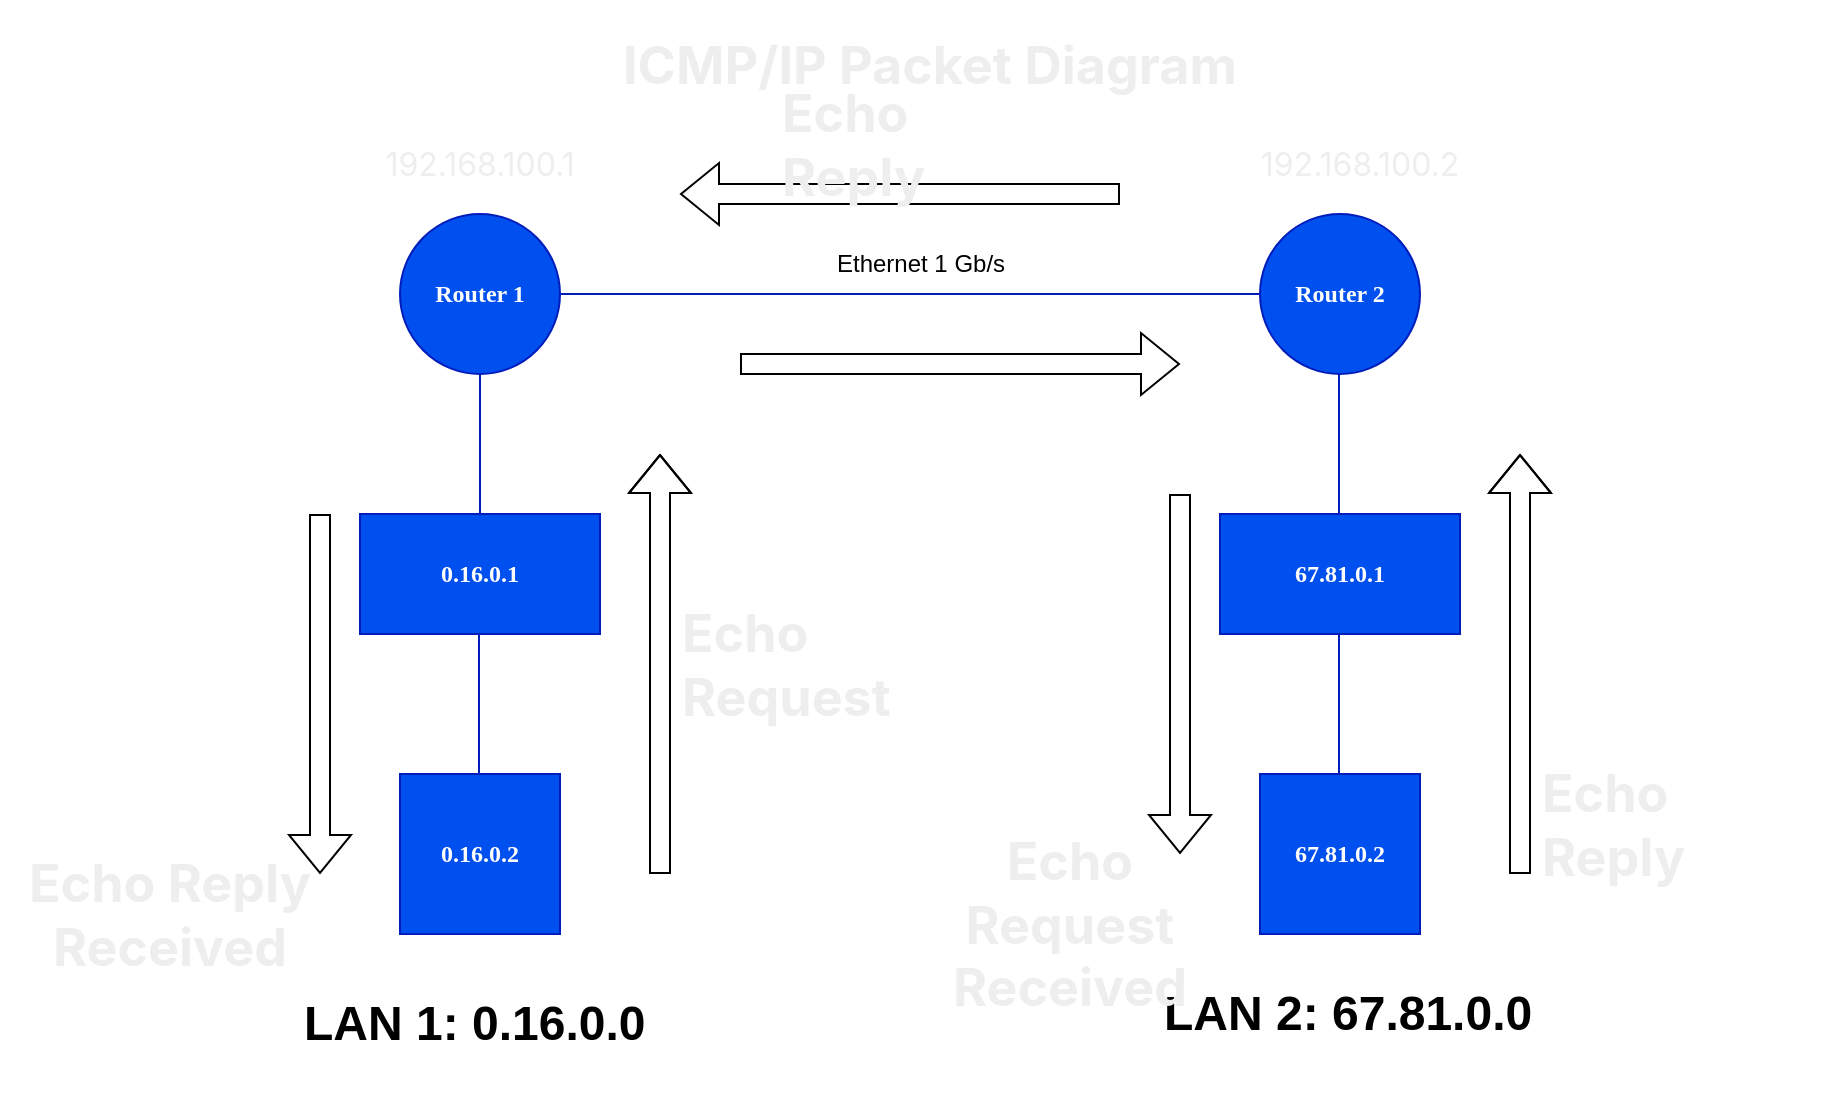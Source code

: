<mxfile version="27.0.2">
  <diagram name="Page-1" id="qWaj_lGzpXahy7tZVfa3">
    <mxGraphModel dx="2350" dy="596" grid="1" gridSize="10" guides="1" tooltips="1" connect="1" arrows="1" fold="1" page="1" pageScale="1" pageWidth="850" pageHeight="1100" math="0" shadow="0">
      <root>
        <mxCell id="0" />
        <mxCell id="1" parent="0" />
        <mxCell id="z9A6pVNQ0esQxOItZzgv-1" value="0.16.0.2" style="aspect=fixed;labelBackgroundColor=none;fillColor=#0050ef;strokeColor=#001DBC;fontColor=#ffffff;fontStyle=1;fontFamily=Verdana;whiteSpace=wrap;labelBorderColor=none;textShadow=0;" parent="1" vertex="1">
          <mxGeometry x="130" y="430" width="80" height="80" as="geometry" />
        </mxCell>
        <mxCell id="z9A6pVNQ0esQxOItZzgv-4" value="0.16.0.1" style="rounded=0;strokeColor=#001DBC;fillColor=#0050ef;labelBackgroundColor=none;fontColor=#ffffff;fontStyle=1;fontFamily=Verdana;whiteSpace=wrap;labelBorderColor=none;textShadow=0;" parent="1" vertex="1">
          <mxGeometry x="110" y="300" width="120" height="60" as="geometry" />
        </mxCell>
        <mxCell id="z9A6pVNQ0esQxOItZzgv-9" value="67.81.0.2" style="aspect=fixed;labelBackgroundColor=none;fillColor=#0050ef;strokeColor=#001DBC;fontColor=#ffffff;fontStyle=1;fontFamily=Verdana;whiteSpace=wrap;labelBorderColor=none;textShadow=0;" parent="1" vertex="1">
          <mxGeometry x="560" y="430" width="80" height="80" as="geometry" />
        </mxCell>
        <mxCell id="z9A6pVNQ0esQxOItZzgv-12" value="67.81.0.1" style="rounded=0;labelBackgroundColor=none;fillColor=#0050ef;strokeColor=#001DBC;fontColor=#ffffff;fontStyle=1;fontFamily=Verdana;whiteSpace=wrap;labelBorderColor=none;textShadow=0;" parent="1" vertex="1">
          <mxGeometry x="540" y="300" width="120" height="60" as="geometry" />
        </mxCell>
        <mxCell id="z9A6pVNQ0esQxOItZzgv-13" value="Router 1" style="ellipse;aspect=fixed;labelBackgroundColor=none;fillColor=#0050ef;strokeColor=#001DBC;fontColor=#ffffff;fontStyle=1;fontFamily=Verdana;whiteSpace=wrap;labelBorderColor=none;textShadow=0;" parent="1" vertex="1">
          <mxGeometry x="130" y="150" width="80" height="80" as="geometry" />
        </mxCell>
        <mxCell id="z9A6pVNQ0esQxOItZzgv-14" value="Router 2" style="ellipse;aspect=fixed;labelBackgroundColor=none;fillColor=#0050ef;strokeColor=#001DBC;fontColor=#ffffff;fontStyle=1;fontFamily=Verdana;whiteSpace=wrap;labelBorderColor=none;textShadow=0;" parent="1" vertex="1">
          <mxGeometry x="560" y="150" width="80" height="80" as="geometry" />
        </mxCell>
        <mxCell id="z9A6pVNQ0esQxOItZzgv-21" value="" style="endArrow=none;rounded=0;entryX=0.5;entryY=1;entryDx=0;entryDy=0;exitX=0.5;exitY=0;exitDx=0;exitDy=0;labelBackgroundColor=none;strokeColor=#001DBC;fontColor=default;fillColor=#0050ef;fontStyle=1;fontFamily=Verdana;labelBorderColor=none;textShadow=0;" parent="1" source="z9A6pVNQ0esQxOItZzgv-4" target="z9A6pVNQ0esQxOItZzgv-13" edge="1">
          <mxGeometry width="50" height="50" relative="1" as="geometry">
            <mxPoint x="400" y="350" as="sourcePoint" />
            <mxPoint x="450" y="300" as="targetPoint" />
          </mxGeometry>
        </mxCell>
        <mxCell id="z9A6pVNQ0esQxOItZzgv-24" value="" style="endArrow=none;rounded=0;entryX=0.5;entryY=1;entryDx=0;entryDy=0;exitX=0.5;exitY=0;exitDx=0;exitDy=0;labelBackgroundColor=none;strokeColor=#001DBC;fontColor=default;fillColor=#0050ef;fontStyle=1;fontFamily=Verdana;labelBorderColor=none;textShadow=0;" parent="1" edge="1">
          <mxGeometry width="50" height="50" relative="1" as="geometry">
            <mxPoint x="169.5" y="430" as="sourcePoint" />
            <mxPoint x="169.5" y="360" as="targetPoint" />
          </mxGeometry>
        </mxCell>
        <mxCell id="z9A6pVNQ0esQxOItZzgv-28" value="" style="endArrow=none;rounded=0;entryX=0.5;entryY=1;entryDx=0;entryDy=0;exitX=0.5;exitY=0;exitDx=0;exitDy=0;labelBackgroundColor=none;strokeColor=#001DBC;fontColor=default;fillColor=#0050ef;fontStyle=1;fontFamily=Verdana;labelBorderColor=none;textShadow=0;" parent="1" edge="1">
          <mxGeometry width="50" height="50" relative="1" as="geometry">
            <mxPoint x="599.5" y="300" as="sourcePoint" />
            <mxPoint x="599.5" y="230" as="targetPoint" />
          </mxGeometry>
        </mxCell>
        <mxCell id="z9A6pVNQ0esQxOItZzgv-29" value="" style="endArrow=none;rounded=0;entryX=0;entryY=0.5;entryDx=0;entryDy=0;exitX=1;exitY=0.5;exitDx=0;exitDy=0;labelBackgroundColor=none;strokeColor=#001DBC;fontColor=default;fillColor=#0050ef;fontStyle=1;fontFamily=Verdana;labelBorderColor=none;textShadow=0;" parent="1" source="z9A6pVNQ0esQxOItZzgv-13" target="z9A6pVNQ0esQxOItZzgv-14" edge="1">
          <mxGeometry width="50" height="50" relative="1" as="geometry">
            <mxPoint x="400" y="350" as="sourcePoint" />
            <mxPoint x="450" y="300" as="targetPoint" />
          </mxGeometry>
        </mxCell>
        <mxCell id="z9A6pVNQ0esQxOItZzgv-31" value="&lt;h1&gt;LAN 1: 0.16.0.0&lt;/h1&gt;" style="text;strokeColor=none;align=left;fillColor=none;html=1;verticalAlign=middle;whiteSpace=wrap;rounded=0;fontColor=default;" parent="1" vertex="1">
          <mxGeometry x="80" y="520" width="180" height="70" as="geometry" />
        </mxCell>
        <mxCell id="z9A6pVNQ0esQxOItZzgv-33" value="&lt;h1&gt;LAN 2: 67.81.0.0&lt;/h1&gt;" style="text;strokeColor=none;align=left;fillColor=none;html=1;verticalAlign=middle;whiteSpace=wrap;rounded=0;fontColor=default;" parent="1" vertex="1">
          <mxGeometry x="510" y="515" width="200" height="70" as="geometry" />
        </mxCell>
        <mxCell id="z9A6pVNQ0esQxOItZzgv-34" value="&lt;span style=&quot;font-family: -apple-system, BlinkMacSystemFont, &amp;quot;Segoe UI&amp;quot;, &amp;quot;Noto Sans&amp;quot;, Helvetica, Arial, sans-serif, &amp;quot;Apple Color Emoji&amp;quot;, &amp;quot;Segoe UI Emoji&amp;quot;; font-size: 16px; text-align: start;&quot;&gt;192.168.100.1&lt;/span&gt;" style="text;strokeColor=none;align=center;fillColor=none;html=1;verticalAlign=middle;whiteSpace=wrap;rounded=0;fontColor=light-dark(#EEEEEE, #f4f0f0);" parent="1" vertex="1">
          <mxGeometry x="140" y="110" width="60" height="30" as="geometry" />
        </mxCell>
        <mxCell id="z9A6pVNQ0esQxOItZzgv-35" value="&lt;span style=&quot;font-family: -apple-system, BlinkMacSystemFont, &amp;quot;Segoe UI&amp;quot;, &amp;quot;Noto Sans&amp;quot;, Helvetica, Arial, sans-serif, &amp;quot;Apple Color Emoji&amp;quot;, &amp;quot;Segoe UI Emoji&amp;quot;; font-size: 16px; text-align: start;&quot;&gt;192.168.100.2&lt;/span&gt;" style="text;strokeColor=none;align=center;fillColor=none;html=1;verticalAlign=middle;whiteSpace=wrap;rounded=0;fontColor=light-dark(#EEEEEE, #f4f0f0);" parent="1" vertex="1">
          <mxGeometry x="580" y="110" width="60" height="30" as="geometry" />
        </mxCell>
        <mxCell id="z9A6pVNQ0esQxOItZzgv-36" value="&lt;h1 style=&quot;text-align: start;&quot;&gt;&lt;font face=&quot;-apple-system, BlinkMacSystemFont, Segoe UI, Noto Sans, Helvetica, Arial, sans-serif, Apple Color Emoji, Segoe UI Emoji&quot;&gt;&lt;span style=&quot;font-size: 26px;&quot;&gt;ICMP/IP Packet Diagram&lt;/span&gt;&lt;/font&gt;&lt;/h1&gt;" style="text;strokeColor=none;align=center;fillColor=none;html=1;verticalAlign=middle;whiteSpace=wrap;rounded=0;fontColor=light-dark(#EEEEEE, #f4f0f0);fontStyle=1" parent="1" vertex="1">
          <mxGeometry x="240" y="60" width="310" height="30" as="geometry" />
        </mxCell>
        <mxCell id="z9A6pVNQ0esQxOItZzgv-37" value="Ethernet 1 Gb/s" style="text;strokeColor=none;align=center;fillColor=none;verticalAlign=middle;rounded=0;fontColor=default;html=1;" parent="1" vertex="1">
          <mxGeometry x="330" y="160" width="120" height="30" as="geometry" />
        </mxCell>
        <mxCell id="TZuwReDzWJUc-sn61Xls-1" value="" style="endArrow=none;rounded=0;entryX=0.5;entryY=1;entryDx=0;entryDy=0;exitX=0.5;exitY=0;exitDx=0;exitDy=0;labelBackgroundColor=none;strokeColor=#001DBC;fontColor=default;fillColor=#0050ef;fontStyle=1;fontFamily=Verdana;labelBorderColor=none;textShadow=0;" edge="1" parent="1">
          <mxGeometry width="50" height="50" relative="1" as="geometry">
            <mxPoint x="599.5" y="430" as="sourcePoint" />
            <mxPoint x="599.5" y="360" as="targetPoint" />
          </mxGeometry>
        </mxCell>
        <mxCell id="TZuwReDzWJUc-sn61Xls-2" value="" style="shape=flexArrow;endArrow=classic;html=1;rounded=0;" edge="1" parent="1">
          <mxGeometry width="50" height="50" relative="1" as="geometry">
            <mxPoint x="90" y="300" as="sourcePoint" />
            <mxPoint x="90" y="480" as="targetPoint" />
          </mxGeometry>
        </mxCell>
        <mxCell id="TZuwReDzWJUc-sn61Xls-3" value="" style="shape=flexArrow;endArrow=classic;html=1;rounded=0;" edge="1" parent="1">
          <mxGeometry width="50" height="50" relative="1" as="geometry">
            <mxPoint x="260" y="480" as="sourcePoint" />
            <mxPoint x="260" y="270" as="targetPoint" />
            <Array as="points">
              <mxPoint x="260" y="380" />
            </Array>
          </mxGeometry>
        </mxCell>
        <mxCell id="TZuwReDzWJUc-sn61Xls-4" value="" style="shape=flexArrow;endArrow=classic;html=1;rounded=0;" edge="1" parent="1">
          <mxGeometry width="50" height="50" relative="1" as="geometry">
            <mxPoint x="300" y="225" as="sourcePoint" />
            <mxPoint x="520" y="225" as="targetPoint" />
            <Array as="points" />
          </mxGeometry>
        </mxCell>
        <mxCell id="TZuwReDzWJUc-sn61Xls-5" value="" style="shape=flexArrow;endArrow=classic;html=1;rounded=0;" edge="1" parent="1">
          <mxGeometry width="50" height="50" relative="1" as="geometry">
            <mxPoint x="520" y="290" as="sourcePoint" />
            <mxPoint x="520" y="470" as="targetPoint" />
          </mxGeometry>
        </mxCell>
        <mxCell id="TZuwReDzWJUc-sn61Xls-6" value="" style="shape=flexArrow;endArrow=classic;html=1;rounded=0;" edge="1" parent="1">
          <mxGeometry width="50" height="50" relative="1" as="geometry">
            <mxPoint x="490" y="140" as="sourcePoint" />
            <mxPoint x="270" y="140" as="targetPoint" />
            <Array as="points" />
          </mxGeometry>
        </mxCell>
        <mxCell id="TZuwReDzWJUc-sn61Xls-7" value="" style="shape=flexArrow;endArrow=classic;html=1;rounded=0;" edge="1" parent="1">
          <mxGeometry width="50" height="50" relative="1" as="geometry">
            <mxPoint x="690" y="480" as="sourcePoint" />
            <mxPoint x="690" y="270" as="targetPoint" />
            <Array as="points">
              <mxPoint x="690" y="380" />
            </Array>
          </mxGeometry>
        </mxCell>
        <mxCell id="TZuwReDzWJUc-sn61Xls-8" value="&lt;h1 style=&quot;text-align: start;&quot;&gt;&lt;font face=&quot;-apple-system, BlinkMacSystemFont, Segoe UI, Noto Sans, Helvetica, Arial, sans-serif, Apple Color Emoji, Segoe UI Emoji&quot;&gt;&lt;span style=&quot;font-size: 26px;&quot;&gt;Echo Request&lt;/span&gt;&lt;/font&gt;&lt;/h1&gt;" style="text;strokeColor=none;align=center;fillColor=none;html=1;verticalAlign=middle;whiteSpace=wrap;rounded=0;fontColor=light-dark(#EEEEEE, #f4f0f0);" vertex="1" parent="1">
          <mxGeometry x="270" y="360" width="170" height="30" as="geometry" />
        </mxCell>
        <mxCell id="TZuwReDzWJUc-sn61Xls-9" value="&lt;h1 style=&quot;text-align: start;&quot;&gt;&lt;font face=&quot;-apple-system, BlinkMacSystemFont, Segoe UI, Noto Sans, Helvetica, Arial, sans-serif, Apple Color Emoji, Segoe UI Emoji&quot;&gt;&lt;span style=&quot;font-size: 26px;&quot;&gt;Echo Reply&lt;/span&gt;&lt;/font&gt;&lt;/h1&gt;" style="text;strokeColor=none;align=center;fillColor=none;html=1;verticalAlign=middle;whiteSpace=wrap;rounded=0;fontColor=light-dark(#EEEEEE, #f4f0f0);" vertex="1" parent="1">
          <mxGeometry x="700" y="440" width="140" height="30" as="geometry" />
        </mxCell>
        <mxCell id="TZuwReDzWJUc-sn61Xls-10" value="&lt;h1 style=&quot;&quot;&gt;&lt;font face=&quot;-apple-system, BlinkMacSystemFont, Segoe UI, Noto Sans, Helvetica, Arial, sans-serif, Apple Color Emoji, Segoe UI Emoji&quot;&gt;&lt;span style=&quot;font-size: 26px;&quot;&gt;Echo Request Received&lt;/span&gt;&lt;/font&gt;&lt;/h1&gt;" style="text;strokeColor=none;align=center;fillColor=none;html=1;verticalAlign=middle;whiteSpace=wrap;rounded=0;fontColor=light-dark(#EEEEEE, #f4f0f0);" vertex="1" parent="1">
          <mxGeometry x="380" y="490" width="170" height="30" as="geometry" />
        </mxCell>
        <mxCell id="TZuwReDzWJUc-sn61Xls-11" style="edgeStyle=orthogonalEdgeStyle;rounded=0;orthogonalLoop=1;jettySize=auto;html=1;exitX=0.5;exitY=1;exitDx=0;exitDy=0;" edge="1" parent="1" source="TZuwReDzWJUc-sn61Xls-10" target="TZuwReDzWJUc-sn61Xls-10">
          <mxGeometry relative="1" as="geometry" />
        </mxCell>
        <mxCell id="TZuwReDzWJUc-sn61Xls-12" value="&lt;h1 style=&quot;text-align: start;&quot;&gt;&lt;font face=&quot;-apple-system, BlinkMacSystemFont, Segoe UI, Noto Sans, Helvetica, Arial, sans-serif, Apple Color Emoji, Segoe UI Emoji&quot;&gt;&lt;span style=&quot;font-size: 26px;&quot;&gt;Echo Reply&lt;/span&gt;&lt;/font&gt;&lt;/h1&gt;" style="text;strokeColor=none;align=center;fillColor=none;html=1;verticalAlign=middle;whiteSpace=wrap;rounded=0;fontColor=light-dark(#EEEEEE, #f4f0f0);" vertex="1" parent="1">
          <mxGeometry x="320" y="100" width="140" height="30" as="geometry" />
        </mxCell>
        <mxCell id="TZuwReDzWJUc-sn61Xls-13" value="&lt;h1 style=&quot;&quot;&gt;&lt;font face=&quot;-apple-system, BlinkMacSystemFont, Segoe UI, Noto Sans, Helvetica, Arial, sans-serif, Apple Color Emoji, Segoe UI Emoji&quot;&gt;&lt;span style=&quot;font-size: 26px;&quot;&gt;Echo Reply Received&lt;/span&gt;&lt;/font&gt;&lt;/h1&gt;" style="text;strokeColor=none;align=center;fillColor=none;html=1;verticalAlign=middle;whiteSpace=wrap;rounded=0;fontColor=light-dark(#EEEEEE, #f4f0f0);" vertex="1" parent="1">
          <mxGeometry x="-70" y="485" width="170" height="30" as="geometry" />
        </mxCell>
      </root>
    </mxGraphModel>
  </diagram>
</mxfile>
